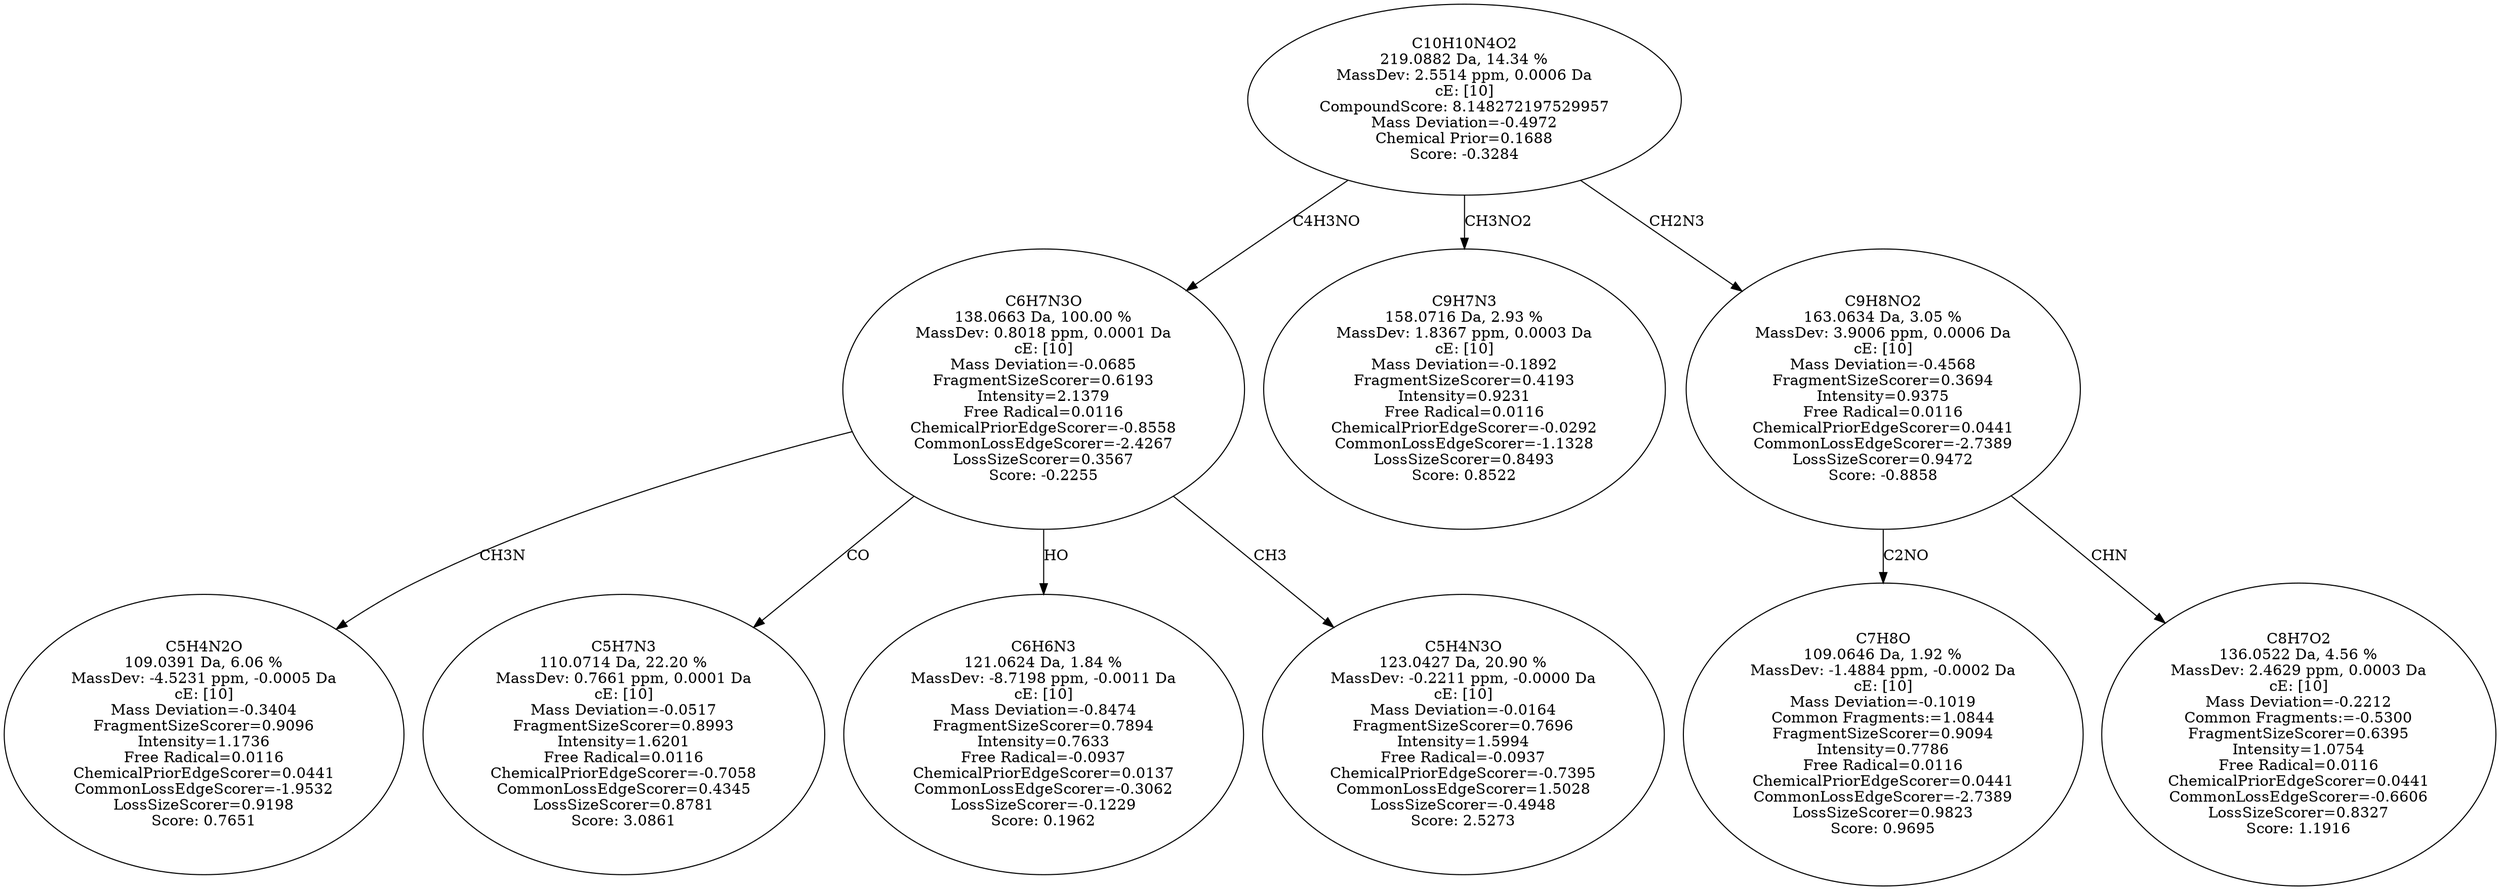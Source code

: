 strict digraph {
v1 [label="C5H4N2O\n109.0391 Da, 6.06 %\nMassDev: -4.5231 ppm, -0.0005 Da\ncE: [10]\nMass Deviation=-0.3404\nFragmentSizeScorer=0.9096\nIntensity=1.1736\nFree Radical=0.0116\nChemicalPriorEdgeScorer=0.0441\nCommonLossEdgeScorer=-1.9532\nLossSizeScorer=0.9198\nScore: 0.7651"];
v2 [label="C5H7N3\n110.0714 Da, 22.20 %\nMassDev: 0.7661 ppm, 0.0001 Da\ncE: [10]\nMass Deviation=-0.0517\nFragmentSizeScorer=0.8993\nIntensity=1.6201\nFree Radical=0.0116\nChemicalPriorEdgeScorer=-0.7058\nCommonLossEdgeScorer=0.4345\nLossSizeScorer=0.8781\nScore: 3.0861"];
v3 [label="C6H6N3\n121.0624 Da, 1.84 %\nMassDev: -8.7198 ppm, -0.0011 Da\ncE: [10]\nMass Deviation=-0.8474\nFragmentSizeScorer=0.7894\nIntensity=0.7633\nFree Radical=-0.0937\nChemicalPriorEdgeScorer=0.0137\nCommonLossEdgeScorer=-0.3062\nLossSizeScorer=-0.1229\nScore: 0.1962"];
v4 [label="C5H4N3O\n123.0427 Da, 20.90 %\nMassDev: -0.2211 ppm, -0.0000 Da\ncE: [10]\nMass Deviation=-0.0164\nFragmentSizeScorer=0.7696\nIntensity=1.5994\nFree Radical=-0.0937\nChemicalPriorEdgeScorer=-0.7395\nCommonLossEdgeScorer=1.5028\nLossSizeScorer=-0.4948\nScore: 2.5273"];
v5 [label="C6H7N3O\n138.0663 Da, 100.00 %\nMassDev: 0.8018 ppm, 0.0001 Da\ncE: [10]\nMass Deviation=-0.0685\nFragmentSizeScorer=0.6193\nIntensity=2.1379\nFree Radical=0.0116\nChemicalPriorEdgeScorer=-0.8558\nCommonLossEdgeScorer=-2.4267\nLossSizeScorer=0.3567\nScore: -0.2255"];
v6 [label="C9H7N3\n158.0716 Da, 2.93 %\nMassDev: 1.8367 ppm, 0.0003 Da\ncE: [10]\nMass Deviation=-0.1892\nFragmentSizeScorer=0.4193\nIntensity=0.9231\nFree Radical=0.0116\nChemicalPriorEdgeScorer=-0.0292\nCommonLossEdgeScorer=-1.1328\nLossSizeScorer=0.8493\nScore: 0.8522"];
v7 [label="C7H8O\n109.0646 Da, 1.92 %\nMassDev: -1.4884 ppm, -0.0002 Da\ncE: [10]\nMass Deviation=-0.1019\nCommon Fragments:=1.0844\nFragmentSizeScorer=0.9094\nIntensity=0.7786\nFree Radical=0.0116\nChemicalPriorEdgeScorer=0.0441\nCommonLossEdgeScorer=-2.7389\nLossSizeScorer=0.9823\nScore: 0.9695"];
v8 [label="C8H7O2\n136.0522 Da, 4.56 %\nMassDev: 2.4629 ppm, 0.0003 Da\ncE: [10]\nMass Deviation=-0.2212\nCommon Fragments:=-0.5300\nFragmentSizeScorer=0.6395\nIntensity=1.0754\nFree Radical=0.0116\nChemicalPriorEdgeScorer=0.0441\nCommonLossEdgeScorer=-0.6606\nLossSizeScorer=0.8327\nScore: 1.1916"];
v9 [label="C9H8NO2\n163.0634 Da, 3.05 %\nMassDev: 3.9006 ppm, 0.0006 Da\ncE: [10]\nMass Deviation=-0.4568\nFragmentSizeScorer=0.3694\nIntensity=0.9375\nFree Radical=0.0116\nChemicalPriorEdgeScorer=0.0441\nCommonLossEdgeScorer=-2.7389\nLossSizeScorer=0.9472\nScore: -0.8858"];
v10 [label="C10H10N4O2\n219.0882 Da, 14.34 %\nMassDev: 2.5514 ppm, 0.0006 Da\ncE: [10]\nCompoundScore: 8.148272197529957\nMass Deviation=-0.4972\nChemical Prior=0.1688\nScore: -0.3284"];
v5 -> v1 [label="CH3N"];
v5 -> v2 [label="CO"];
v5 -> v3 [label="HO"];
v5 -> v4 [label="CH3"];
v10 -> v5 [label="C4H3NO"];
v10 -> v6 [label="CH3NO2"];
v9 -> v7 [label="C2NO"];
v9 -> v8 [label="CHN"];
v10 -> v9 [label="CH2N3"];
}